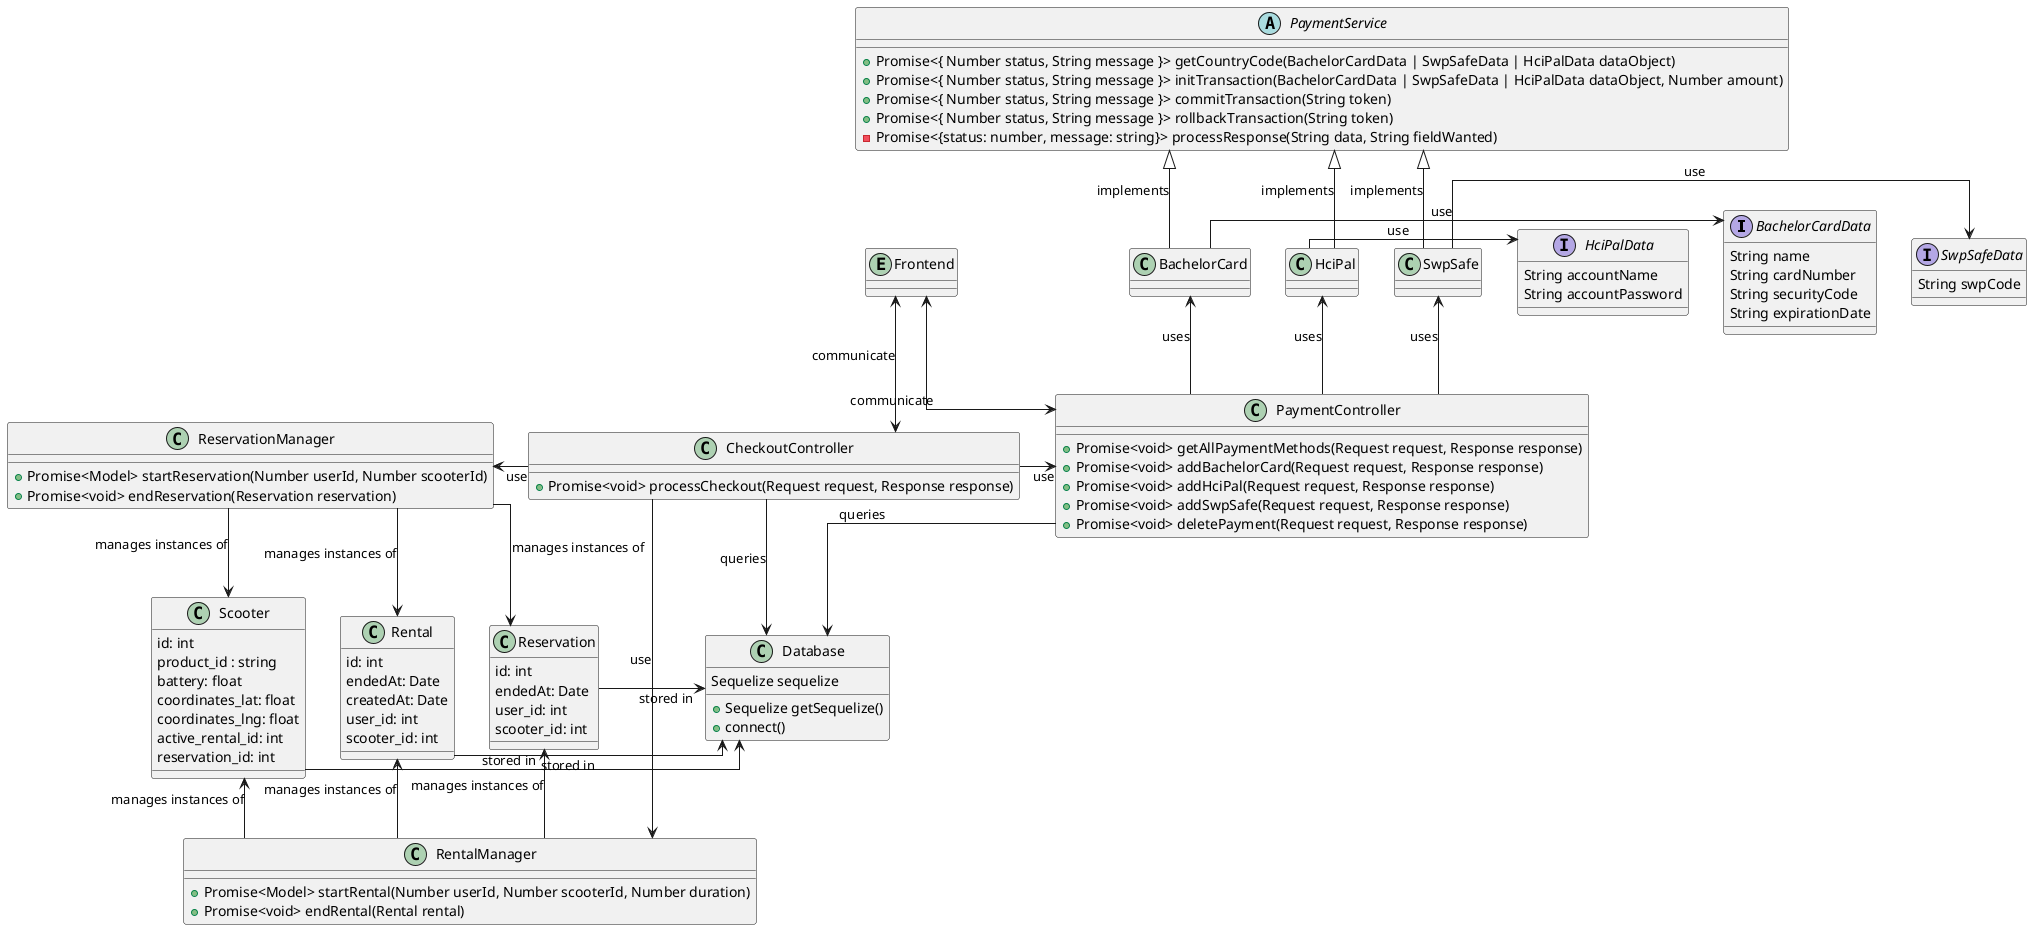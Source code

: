 @startuml Payment Class Diagram
skinparam linetype ortho

interface BachelorCardData {
    String name
    String cardNumber
    String securityCode
    String expirationDate
}

interface SwpSafeData {
    String swpCode
}

interface HciPalData {
    String accountName
    String accountPassword
}

abstract PaymentService {
    + Promise<{ Number status, String message }> getCountryCode(BachelorCardData | SwpSafeData | HciPalData dataObject)
    + Promise<{ Number status, String message }> initTransaction(BachelorCardData | SwpSafeData | HciPalData dataObject, Number amount)
    + Promise<{ Number status, String message }> commitTransaction(String token)
    + Promise<{ Number status, String message }> rollbackTransaction(String token)
    - Promise<{status: number, message: string}> processResponse(String data, String fieldWanted)
}

entity Frontend

class BachelorCard

class HciPal

class SwpSafe

class Scooter {
    id: int
    product_id : string
    battery: float
    coordinates_lat: float
    coordinates_lng: float
    active_rental_id: int
    reservation_id: int
}

class Rental {
    id: int
    endedAt: Date
    createdAt: Date
    user_id: int
    scooter_id: int
}

class Reservation{
    id: int
    endedAt: Date
    user_id: int
    scooter_id: int
}

class Database {
    Sequelize sequelize

    + Sequelize getSequelize()
    + connect()
}

class PaymentController {
    + Promise<void> getAllPaymentMethods(Request request, Response response)
    + Promise<void> addBachelorCard(Request request, Response response)
    + Promise<void> addHciPal(Request request, Response response)
    + Promise<void> addSwpSafe(Request request, Response response)
    + Promise<void> deletePayment(Request request, Response response)
}

class CheckoutController {
    + Promise<void> processCheckout(Request request, Response response)
}

class RentalManager {
    + Promise<Model> startRental(Number userId, Number scooterId, Number duration)
    + Promise<void> endRental(Rental rental)
}

class ReservationManager {
    + Promise<Model> startReservation(Number userId, Number scooterId)
    + Promise<void> endReservation(Reservation reservation)
}

PaymentService <|-- BachelorCard : implements
PaymentService <|-- HciPal : implements
PaymentService <|-- SwpSafe : implements

PaymentController -u-> BachelorCard : uses
PaymentController -u-> HciPal : uses
PaymentController -u-> SwpSafe : uses
PaymentController -d-> Database : queries

CheckoutController -d-> Database : queries
CheckoutController -d-> RentalManager : use
CheckoutController -l-> ReservationManager : use
CheckoutController -r-> PaymentController : use

HciPal -r-> HciPalData : use
BachelorCard -r-> BachelorCardData : use
SwpSafe -r-> SwpSafeData : use

RentalManager -u-> Scooter : manages instances of
RentalManager -u-> Reservation : manages instances of
RentalManager -u-> Rental : manages instances of

ReservationManager -d-> Scooter : manages instances of
ReservationManager -d-> Reservation : manages instances of
ReservationManager -d-> Rental : manages instances of

Frontend <-d-> CheckoutController : communicate
Frontend <-d-> PaymentController : communicate

Scooter -> Database : stored in
Rental -> Database : stored in
Reservation -> Database : stored in

@enduml